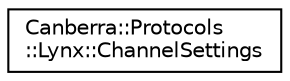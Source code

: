digraph "Graphical Class Hierarchy"
{
  edge [fontname="Helvetica",fontsize="10",labelfontname="Helvetica",labelfontsize="10"];
  node [fontname="Helvetica",fontsize="10",shape=record];
  rankdir="LR";
  Node0 [label="Canberra::Protocols\l::Lynx::ChannelSettings",height=0.2,width=0.4,color="black", fillcolor="white", style="filled",URL="$dc/d22/class_canberra_1_1_protocols_1_1_lynx_1_1_channel_settings.html",tooltip="This is a container for all of the socket settings used by the stream or configuration channels..."];
}
